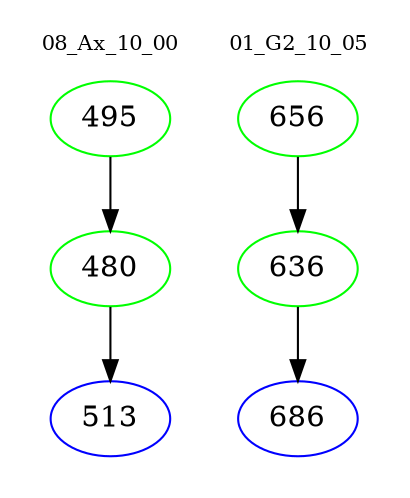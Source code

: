 digraph{
subgraph cluster_0 {
color = white
label = "08_Ax_10_00";
fontsize=10;
T0_495 [label="495", color="green"]
T0_495 -> T0_480 [color="black"]
T0_480 [label="480", color="green"]
T0_480 -> T0_513 [color="black"]
T0_513 [label="513", color="blue"]
}
subgraph cluster_1 {
color = white
label = "01_G2_10_05";
fontsize=10;
T1_656 [label="656", color="green"]
T1_656 -> T1_636 [color="black"]
T1_636 [label="636", color="green"]
T1_636 -> T1_686 [color="black"]
T1_686 [label="686", color="blue"]
}
}
